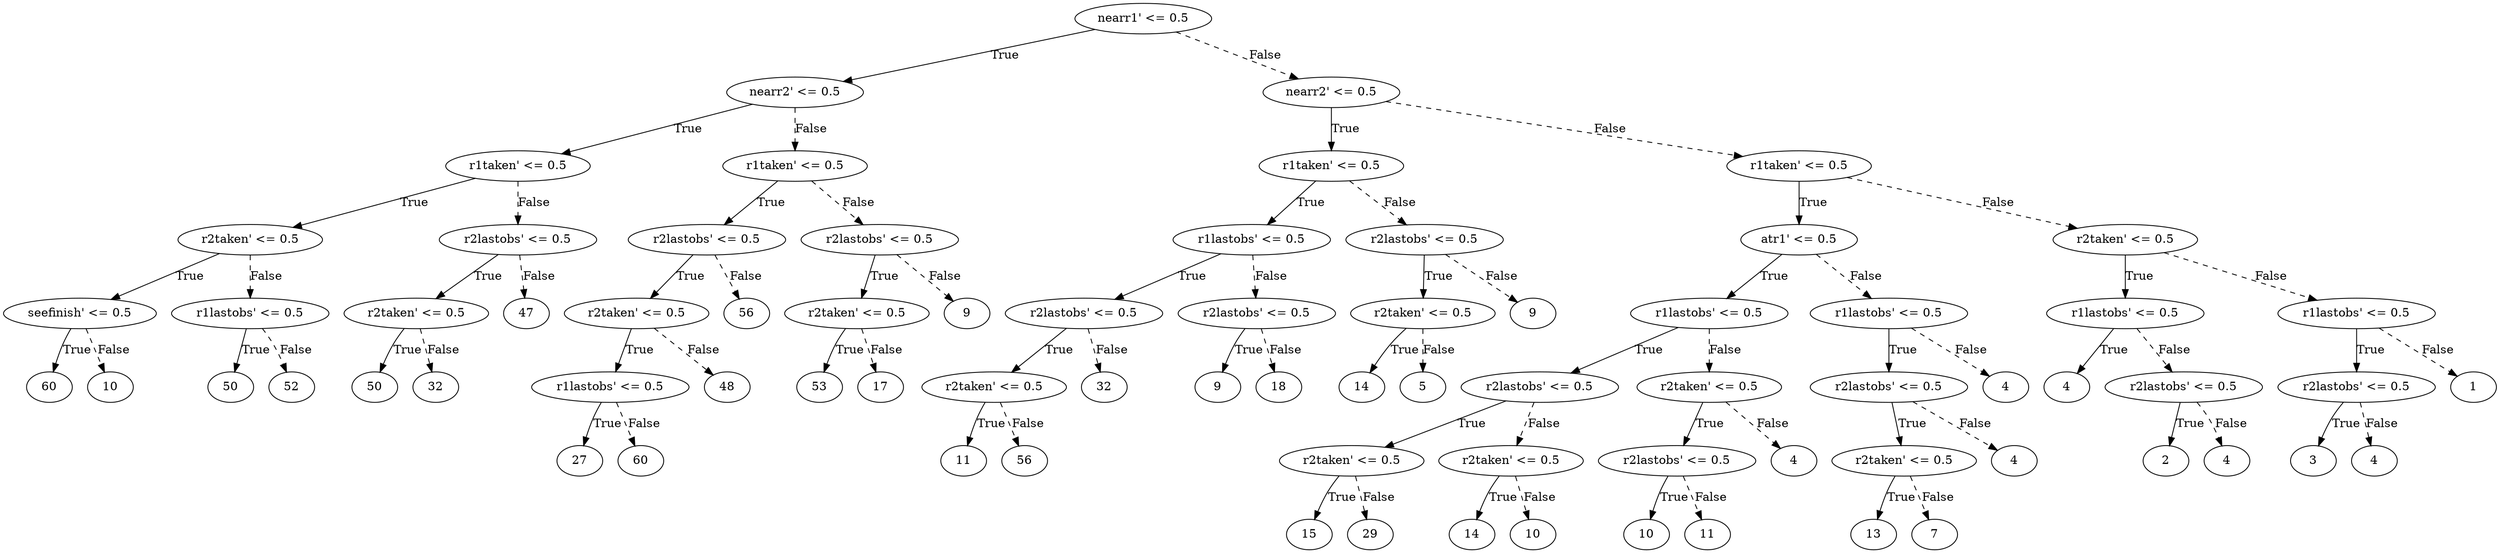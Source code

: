 digraph {
0 [label="nearr1' <= 0.5"];
1 [label="nearr2' <= 0.5"];
2 [label="r1taken' <= 0.5"];
3 [label="r2taken' <= 0.5"];
4 [label="seefinish' <= 0.5"];
5 [label="60"];
4 -> 5 [label="True"];
6 [label="10"];
4 -> 6 [style="dashed", label="False"];
3 -> 4 [label="True"];
7 [label="r1lastobs' <= 0.5"];
8 [label="50"];
7 -> 8 [label="True"];
9 [label="52"];
7 -> 9 [style="dashed", label="False"];
3 -> 7 [style="dashed", label="False"];
2 -> 3 [label="True"];
10 [label="r2lastobs' <= 0.5"];
11 [label="r2taken' <= 0.5"];
12 [label="50"];
11 -> 12 [label="True"];
13 [label="32"];
11 -> 13 [style="dashed", label="False"];
10 -> 11 [label="True"];
14 [label="47"];
10 -> 14 [style="dashed", label="False"];
2 -> 10 [style="dashed", label="False"];
1 -> 2 [label="True"];
15 [label="r1taken' <= 0.5"];
16 [label="r2lastobs' <= 0.5"];
17 [label="r2taken' <= 0.5"];
18 [label="r1lastobs' <= 0.5"];
19 [label="27"];
18 -> 19 [label="True"];
20 [label="60"];
18 -> 20 [style="dashed", label="False"];
17 -> 18 [label="True"];
21 [label="48"];
17 -> 21 [style="dashed", label="False"];
16 -> 17 [label="True"];
22 [label="56"];
16 -> 22 [style="dashed", label="False"];
15 -> 16 [label="True"];
23 [label="r2lastobs' <= 0.5"];
24 [label="r2taken' <= 0.5"];
25 [label="53"];
24 -> 25 [label="True"];
26 [label="17"];
24 -> 26 [style="dashed", label="False"];
23 -> 24 [label="True"];
27 [label="9"];
23 -> 27 [style="dashed", label="False"];
15 -> 23 [style="dashed", label="False"];
1 -> 15 [style="dashed", label="False"];
0 -> 1 [label="True"];
28 [label="nearr2' <= 0.5"];
29 [label="r1taken' <= 0.5"];
30 [label="r1lastobs' <= 0.5"];
31 [label="r2lastobs' <= 0.5"];
32 [label="r2taken' <= 0.5"];
33 [label="11"];
32 -> 33 [label="True"];
34 [label="56"];
32 -> 34 [style="dashed", label="False"];
31 -> 32 [label="True"];
35 [label="32"];
31 -> 35 [style="dashed", label="False"];
30 -> 31 [label="True"];
36 [label="r2lastobs' <= 0.5"];
37 [label="9"];
36 -> 37 [label="True"];
38 [label="18"];
36 -> 38 [style="dashed", label="False"];
30 -> 36 [style="dashed", label="False"];
29 -> 30 [label="True"];
39 [label="r2lastobs' <= 0.5"];
40 [label="r2taken' <= 0.5"];
41 [label="14"];
40 -> 41 [label="True"];
42 [label="5"];
40 -> 42 [style="dashed", label="False"];
39 -> 40 [label="True"];
43 [label="9"];
39 -> 43 [style="dashed", label="False"];
29 -> 39 [style="dashed", label="False"];
28 -> 29 [label="True"];
44 [label="r1taken' <= 0.5"];
45 [label="atr1' <= 0.5"];
46 [label="r1lastobs' <= 0.5"];
47 [label="r2lastobs' <= 0.5"];
48 [label="r2taken' <= 0.5"];
49 [label="15"];
48 -> 49 [label="True"];
50 [label="29"];
48 -> 50 [style="dashed", label="False"];
47 -> 48 [label="True"];
51 [label="r2taken' <= 0.5"];
52 [label="14"];
51 -> 52 [label="True"];
53 [label="10"];
51 -> 53 [style="dashed", label="False"];
47 -> 51 [style="dashed", label="False"];
46 -> 47 [label="True"];
54 [label="r2taken' <= 0.5"];
55 [label="r2lastobs' <= 0.5"];
56 [label="10"];
55 -> 56 [label="True"];
57 [label="11"];
55 -> 57 [style="dashed", label="False"];
54 -> 55 [label="True"];
58 [label="4"];
54 -> 58 [style="dashed", label="False"];
46 -> 54 [style="dashed", label="False"];
45 -> 46 [label="True"];
59 [label="r1lastobs' <= 0.5"];
60 [label="r2lastobs' <= 0.5"];
61 [label="r2taken' <= 0.5"];
62 [label="13"];
61 -> 62 [label="True"];
63 [label="7"];
61 -> 63 [style="dashed", label="False"];
60 -> 61 [label="True"];
64 [label="4"];
60 -> 64 [style="dashed", label="False"];
59 -> 60 [label="True"];
65 [label="4"];
59 -> 65 [style="dashed", label="False"];
45 -> 59 [style="dashed", label="False"];
44 -> 45 [label="True"];
66 [label="r2taken' <= 0.5"];
67 [label="r1lastobs' <= 0.5"];
68 [label="4"];
67 -> 68 [label="True"];
69 [label="r2lastobs' <= 0.5"];
70 [label="2"];
69 -> 70 [label="True"];
71 [label="4"];
69 -> 71 [style="dashed", label="False"];
67 -> 69 [style="dashed", label="False"];
66 -> 67 [label="True"];
72 [label="r1lastobs' <= 0.5"];
73 [label="r2lastobs' <= 0.5"];
74 [label="3"];
73 -> 74 [label="True"];
75 [label="4"];
73 -> 75 [style="dashed", label="False"];
72 -> 73 [label="True"];
76 [label="1"];
72 -> 76 [style="dashed", label="False"];
66 -> 72 [style="dashed", label="False"];
44 -> 66 [style="dashed", label="False"];
28 -> 44 [style="dashed", label="False"];
0 -> 28 [style="dashed", label="False"];

}
